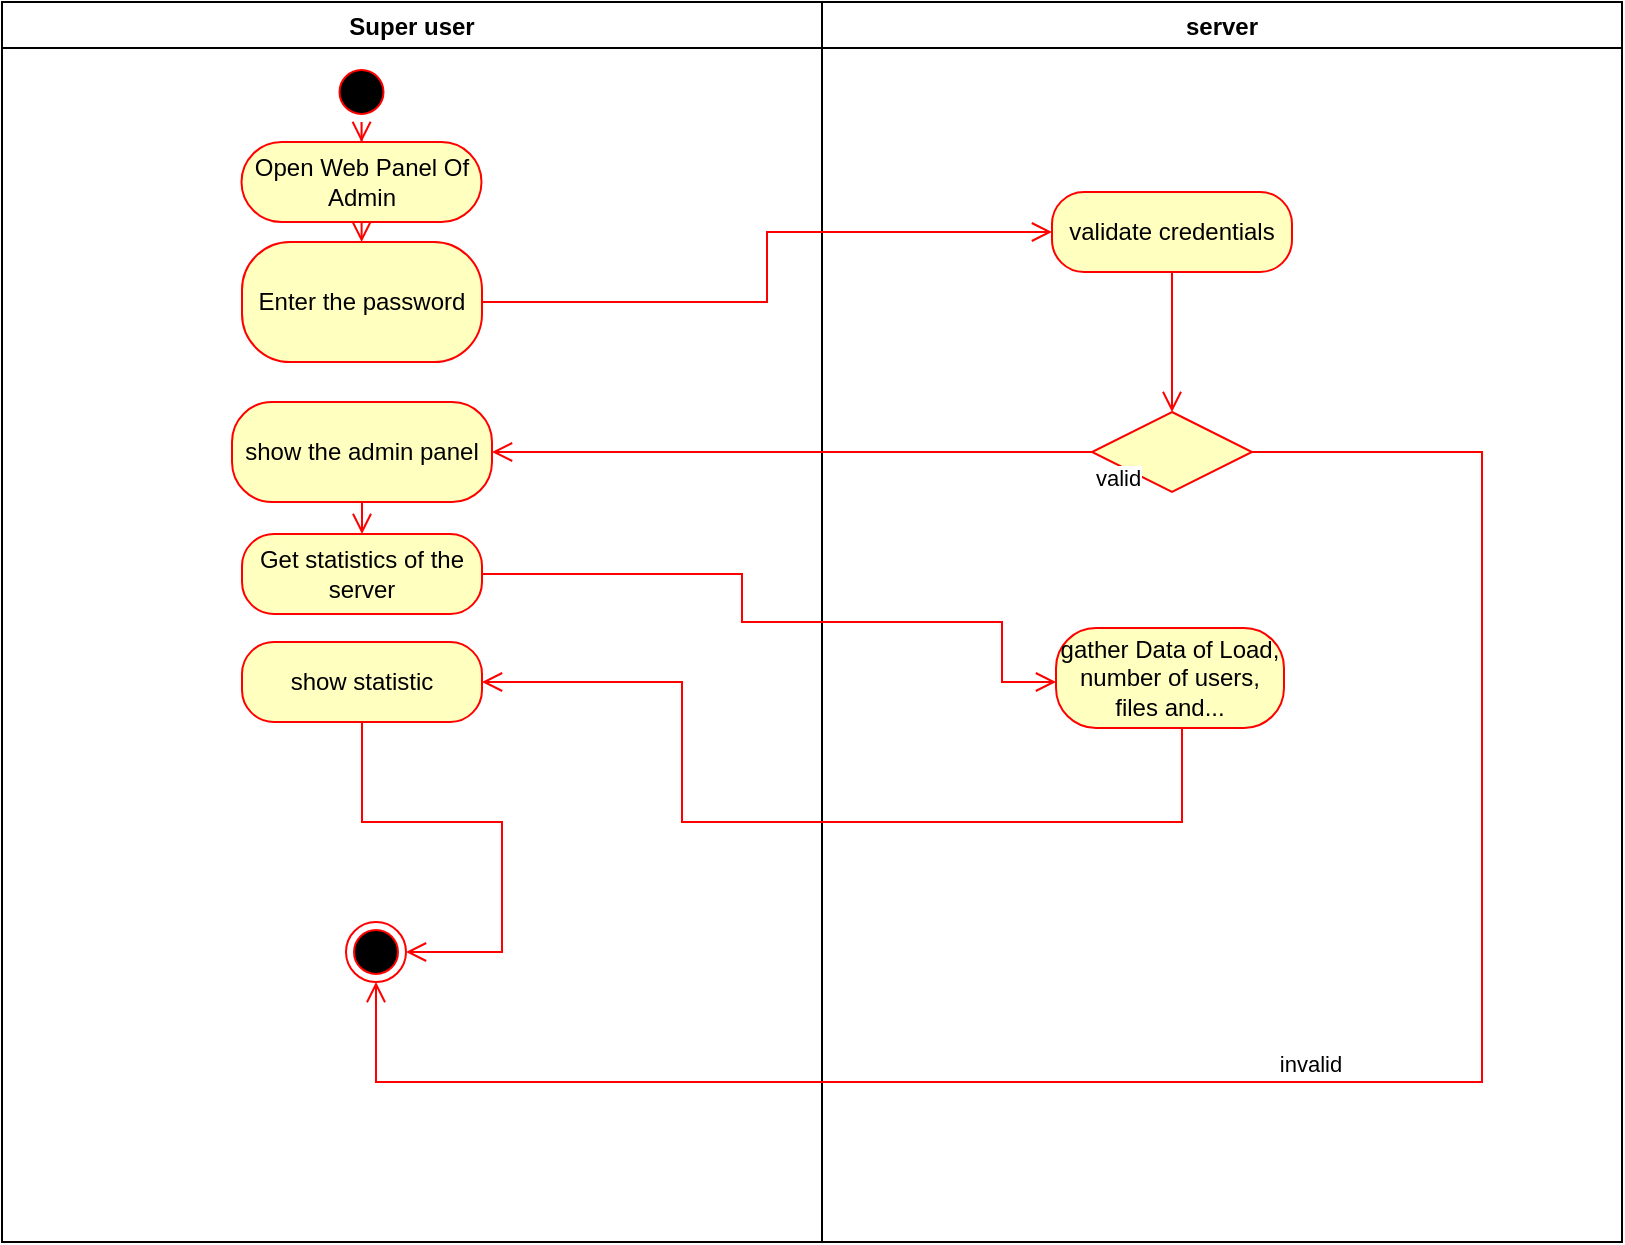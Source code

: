 <mxfile version="26.0.7">
  <diagram name="Page-1" id="2O54he_iV0tcfqrj9Db2">
    <mxGraphModel dx="1590" dy="922" grid="1" gridSize="10" guides="1" tooltips="1" connect="1" arrows="1" fold="1" page="1" pageScale="1" pageWidth="850" pageHeight="1100" math="0" shadow="0">
      <root>
        <mxCell id="0" />
        <mxCell id="1" parent="0" />
        <mxCell id="TpiMZ8z6lbcMxNbBs4mE-25" value="Super user" style="swimlane;" parent="1" vertex="1">
          <mxGeometry x="190" y="40" width="410" height="620" as="geometry" />
        </mxCell>
        <mxCell id="TpiMZ8z6lbcMxNbBs4mE-26" value="" style="ellipse;html=1;shape=startState;fillColor=#000000;strokeColor=#ff0000;" parent="TpiMZ8z6lbcMxNbBs4mE-25" vertex="1">
          <mxGeometry x="164.75" y="30" width="30" height="30" as="geometry" />
        </mxCell>
        <mxCell id="TpiMZ8z6lbcMxNbBs4mE-27" value="" style="edgeStyle=orthogonalEdgeStyle;html=1;verticalAlign=bottom;endArrow=open;endSize=8;strokeColor=#ff0000;rounded=0;entryX=0.5;entryY=0;entryDx=0;entryDy=0;" parent="TpiMZ8z6lbcMxNbBs4mE-25" source="TpiMZ8z6lbcMxNbBs4mE-26" target="TpiMZ8z6lbcMxNbBs4mE-28" edge="1">
          <mxGeometry relative="1" as="geometry">
            <mxPoint x="179.75" y="130" as="targetPoint" />
          </mxGeometry>
        </mxCell>
        <mxCell id="TpiMZ8z6lbcMxNbBs4mE-28" value="Open Web Panel Of Admin" style="rounded=1;whiteSpace=wrap;html=1;arcSize=50;fontColor=#000000;fillColor=#ffffc0;strokeColor=#ff0000;" parent="TpiMZ8z6lbcMxNbBs4mE-25" vertex="1">
          <mxGeometry x="119.75" y="70" width="120" height="40" as="geometry" />
        </mxCell>
        <mxCell id="TpiMZ8z6lbcMxNbBs4mE-29" value="" style="edgeStyle=orthogonalEdgeStyle;html=1;verticalAlign=bottom;endArrow=open;endSize=8;strokeColor=#ff0000;rounded=0;entryX=0.5;entryY=0;entryDx=0;entryDy=0;" parent="TpiMZ8z6lbcMxNbBs4mE-25" source="TpiMZ8z6lbcMxNbBs4mE-28" target="TpiMZ8z6lbcMxNbBs4mE-30" edge="1">
          <mxGeometry relative="1" as="geometry">
            <mxPoint x="179.75" y="260" as="targetPoint" />
            <Array as="points" />
          </mxGeometry>
        </mxCell>
        <mxCell id="TpiMZ8z6lbcMxNbBs4mE-30" value="Enter the password " style="rounded=1;whiteSpace=wrap;html=1;arcSize=40;fontColor=#000000;fillColor=#ffffc0;strokeColor=#ff0000;" parent="TpiMZ8z6lbcMxNbBs4mE-25" vertex="1">
          <mxGeometry x="120" y="120" width="120" height="60" as="geometry" />
        </mxCell>
        <mxCell id="DbU4vVNVeQuLeiw8wJ58-33" style="edgeStyle=orthogonalEdgeStyle;html=1;verticalAlign=bottom;endArrow=open;endSize=8;strokeColor=#ff0000;rounded=0;entryX=0.5;entryY=0;entryDx=0;entryDy=0;exitX=0.5;exitY=1;exitDx=0;exitDy=0;" edge="1" parent="TpiMZ8z6lbcMxNbBs4mE-25" source="TpiMZ8z6lbcMxNbBs4mE-34" target="DbU4vVNVeQuLeiw8wJ58-32">
          <mxGeometry relative="1" as="geometry">
            <Array as="points">
              <mxPoint x="180" y="260" />
            </Array>
          </mxGeometry>
        </mxCell>
        <mxCell id="TpiMZ8z6lbcMxNbBs4mE-34" value="show the admin panel" style="rounded=1;whiteSpace=wrap;html=1;arcSize=40;fontColor=#000000;fillColor=#ffffc0;strokeColor=#ff0000;" parent="TpiMZ8z6lbcMxNbBs4mE-25" vertex="1">
          <mxGeometry x="115" y="200" width="130" height="50" as="geometry" />
        </mxCell>
        <mxCell id="DbU4vVNVeQuLeiw8wJ58-32" value="Get statistics of the server" style="rounded=1;whiteSpace=wrap;html=1;arcSize=40;fontColor=#000000;fillColor=#ffffc0;strokeColor=#ff0000;" vertex="1" parent="TpiMZ8z6lbcMxNbBs4mE-25">
          <mxGeometry x="120" y="266" width="120" height="40" as="geometry" />
        </mxCell>
        <mxCell id="DbU4vVNVeQuLeiw8wJ58-76" style="edgeStyle=orthogonalEdgeStyle;html=1;verticalAlign=bottom;endArrow=open;endSize=8;strokeColor=#ff0000;rounded=0;entryX=1;entryY=0.5;entryDx=0;entryDy=0;exitX=0.5;exitY=1;exitDx=0;exitDy=0;" edge="1" parent="TpiMZ8z6lbcMxNbBs4mE-25" source="DbU4vVNVeQuLeiw8wJ58-35" target="DbU4vVNVeQuLeiw8wJ58-47">
          <mxGeometry relative="1" as="geometry" />
        </mxCell>
        <mxCell id="DbU4vVNVeQuLeiw8wJ58-35" value="show statistic" style="rounded=1;whiteSpace=wrap;html=1;arcSize=40;fontColor=#000000;fillColor=#ffffc0;strokeColor=#ff0000;" vertex="1" parent="TpiMZ8z6lbcMxNbBs4mE-25">
          <mxGeometry x="120" y="320" width="120" height="40" as="geometry" />
        </mxCell>
        <mxCell id="DbU4vVNVeQuLeiw8wJ58-47" value="" style="ellipse;html=1;shape=endState;fillColor=#000000;strokeColor=#ff0000;" vertex="1" parent="TpiMZ8z6lbcMxNbBs4mE-25">
          <mxGeometry x="172" y="460" width="30" height="30" as="geometry" />
        </mxCell>
        <mxCell id="TpiMZ8z6lbcMxNbBs4mE-38" value="server" style="swimlane;" parent="1" vertex="1">
          <mxGeometry x="600" y="40" width="400" height="620" as="geometry" />
        </mxCell>
        <mxCell id="DbU4vVNVeQuLeiw8wJ58-40" value="validate credentials" style="rounded=1;whiteSpace=wrap;html=1;arcSize=40;fontColor=#000000;fillColor=#ffffc0;strokeColor=#ff0000;" vertex="1" parent="TpiMZ8z6lbcMxNbBs4mE-38">
          <mxGeometry x="115" y="95" width="120" height="40" as="geometry" />
        </mxCell>
        <mxCell id="DbU4vVNVeQuLeiw8wJ58-41" value="" style="edgeStyle=orthogonalEdgeStyle;html=1;verticalAlign=bottom;endArrow=open;endSize=8;strokeColor=#ff0000;rounded=0;entryX=0.5;entryY=0;entryDx=0;entryDy=0;" edge="1" parent="TpiMZ8z6lbcMxNbBs4mE-38" source="DbU4vVNVeQuLeiw8wJ58-40" target="DbU4vVNVeQuLeiw8wJ58-44">
          <mxGeometry relative="1" as="geometry">
            <mxPoint x="175" y="215" as="targetPoint" />
          </mxGeometry>
        </mxCell>
        <mxCell id="DbU4vVNVeQuLeiw8wJ58-42" value="gather Data of Load, number of users, files and..." style="rounded=1;whiteSpace=wrap;html=1;arcSize=40;fontColor=#000000;fillColor=#ffffc0;strokeColor=#ff0000;" vertex="1" parent="TpiMZ8z6lbcMxNbBs4mE-38">
          <mxGeometry x="117" y="313" width="114" height="50" as="geometry" />
        </mxCell>
        <mxCell id="DbU4vVNVeQuLeiw8wJ58-44" value="" style="rhombus;whiteSpace=wrap;html=1;fontColor=#000000;fillColor=#ffffc0;strokeColor=#ff0000;" vertex="1" parent="TpiMZ8z6lbcMxNbBs4mE-38">
          <mxGeometry x="135" y="205" width="80" height="40" as="geometry" />
        </mxCell>
        <mxCell id="DbU4vVNVeQuLeiw8wJ58-58" value="" style="edgeStyle=orthogonalEdgeStyle;html=1;verticalAlign=bottom;endArrow=open;endSize=8;strokeColor=#ff0000;rounded=0;entryX=1;entryY=0.5;entryDx=0;entryDy=0;exitX=0.5;exitY=1;exitDx=0;exitDy=0;" edge="1" parent="TpiMZ8z6lbcMxNbBs4mE-38" target="DbU4vVNVeQuLeiw8wJ58-35">
          <mxGeometry relative="1" as="geometry">
            <mxPoint x="185" y="420" as="targetPoint" />
            <mxPoint x="178.0" y="363" as="sourcePoint" />
            <Array as="points">
              <mxPoint x="180" y="363" />
              <mxPoint x="180" y="410" />
              <mxPoint x="-70" y="410" />
              <mxPoint x="-70" y="340" />
            </Array>
          </mxGeometry>
        </mxCell>
        <mxCell id="DbU4vVNVeQuLeiw8wJ58-49" value="invalid" style="edgeStyle=orthogonalEdgeStyle;html=1;verticalAlign=bottom;endArrow=open;endSize=8;strokeColor=#ff0000;rounded=0;entryX=0.5;entryY=1;entryDx=0;entryDy=0;exitX=1;exitY=0.5;exitDx=0;exitDy=0;" edge="1" parent="1" source="DbU4vVNVeQuLeiw8wJ58-44" target="DbU4vVNVeQuLeiw8wJ58-47">
          <mxGeometry relative="1" as="geometry">
            <mxPoint x="820" y="250" as="sourcePoint" />
            <Array as="points">
              <mxPoint x="930" y="265" />
              <mxPoint x="930" y="580" />
              <mxPoint x="377" y="580" />
            </Array>
          </mxGeometry>
        </mxCell>
        <mxCell id="TpiMZ8z6lbcMxNbBs4mE-31" value="" style="edgeStyle=orthogonalEdgeStyle;html=1;verticalAlign=bottom;endArrow=open;endSize=8;strokeColor=#ff0000;rounded=0;" parent="1" source="TpiMZ8z6lbcMxNbBs4mE-30" target="DbU4vVNVeQuLeiw8wJ58-40" edge="1">
          <mxGeometry relative="1" as="geometry">
            <mxPoint x="370" y="300" as="targetPoint" />
            <Array as="points" />
          </mxGeometry>
        </mxCell>
        <mxCell id="DbU4vVNVeQuLeiw8wJ58-45" value="&lt;div&gt;valid&lt;/div&gt;" style="edgeStyle=orthogonalEdgeStyle;html=1;align=left;verticalAlign=top;endArrow=open;endSize=8;strokeColor=#ff0000;rounded=0;entryX=1;entryY=0.5;entryDx=0;entryDy=0;exitX=0;exitY=0.5;exitDx=0;exitDy=0;" edge="1" parent="1" source="DbU4vVNVeQuLeiw8wJ58-44" target="TpiMZ8z6lbcMxNbBs4mE-34">
          <mxGeometry x="-1" relative="1" as="geometry">
            <mxPoint x="510" y="280" as="targetPoint" />
            <Array as="points">
              <mxPoint x="735" y="265" />
            </Array>
          </mxGeometry>
        </mxCell>
        <mxCell id="DbU4vVNVeQuLeiw8wJ58-39" style="edgeStyle=orthogonalEdgeStyle;html=1;verticalAlign=bottom;endArrow=open;endSize=8;strokeColor=#ff0000;rounded=0;exitX=1;exitY=0.5;exitDx=0;exitDy=0;" edge="1" parent="1" source="DbU4vVNVeQuLeiw8wJ58-32" target="DbU4vVNVeQuLeiw8wJ58-42">
          <mxGeometry relative="1" as="geometry">
            <Array as="points">
              <mxPoint x="560" y="326" />
              <mxPoint x="560" y="350" />
              <mxPoint x="690" y="350" />
              <mxPoint x="690" y="380" />
            </Array>
          </mxGeometry>
        </mxCell>
      </root>
    </mxGraphModel>
  </diagram>
</mxfile>
